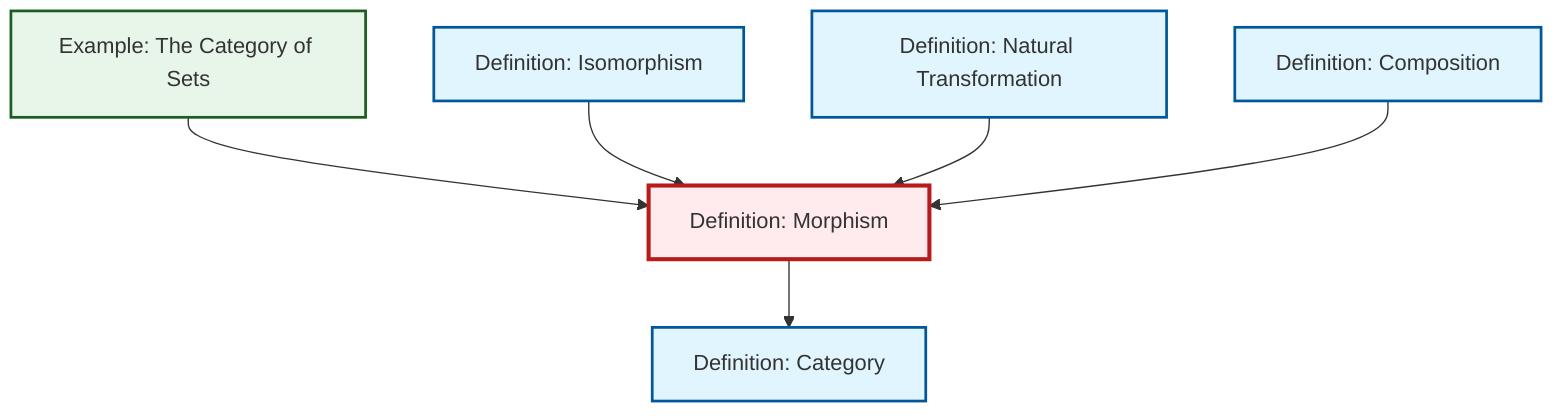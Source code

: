 graph TD
    classDef definition fill:#e1f5fe,stroke:#01579b,stroke-width:2px
    classDef theorem fill:#f3e5f5,stroke:#4a148c,stroke-width:2px
    classDef axiom fill:#fff3e0,stroke:#e65100,stroke-width:2px
    classDef example fill:#e8f5e9,stroke:#1b5e20,stroke-width:2px
    classDef current fill:#ffebee,stroke:#b71c1c,stroke-width:3px
    def-isomorphism["Definition: Isomorphism"]:::definition
    def-composition["Definition: Composition"]:::definition
    def-category["Definition: Category"]:::definition
    def-natural-transformation["Definition: Natural Transformation"]:::definition
    ex-set-category["Example: The Category of Sets"]:::example
    def-morphism["Definition: Morphism"]:::definition
    def-morphism --> def-category
    ex-set-category --> def-morphism
    def-isomorphism --> def-morphism
    def-natural-transformation --> def-morphism
    def-composition --> def-morphism
    class def-morphism current